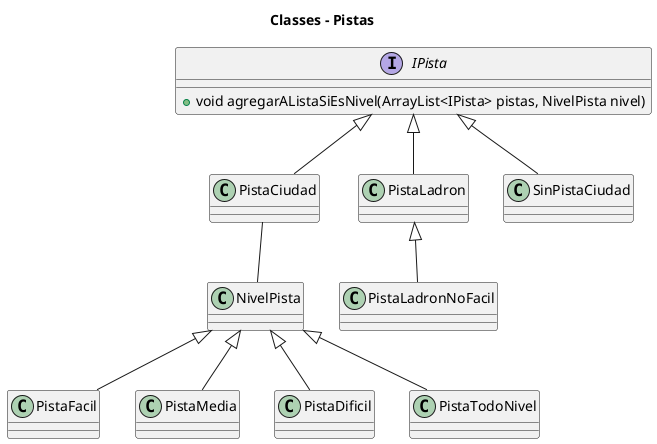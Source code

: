 @startuml

title Classes - Pistas

interface IPista {
  + void agregarAListaSiEsNivel(ArrayList<IPista> pistas, NivelPista nivel)
}

class PistaCiudad
class PistaLadron
class PistaLadronNoFacil 
class SinPistaCiudad

abstract class NivelPista

class NivelPista
class PistaFacil
class PistaMedia
class PistaDificil
class PistaTodoNivel

IPista <|--PistaCiudad
IPista <|--SinPistaCiudad
IPista <|--PistaLadron
PistaLadron <|-- PistaLadronNoFacil
PistaCiudad -- NivelPista

NivelPista <|-- PistaFacil
NivelPista <|-- PistaMedia
NivelPista <|-- PistaDificil
NivelPista <|-- PistaTodoNivel


@enduml